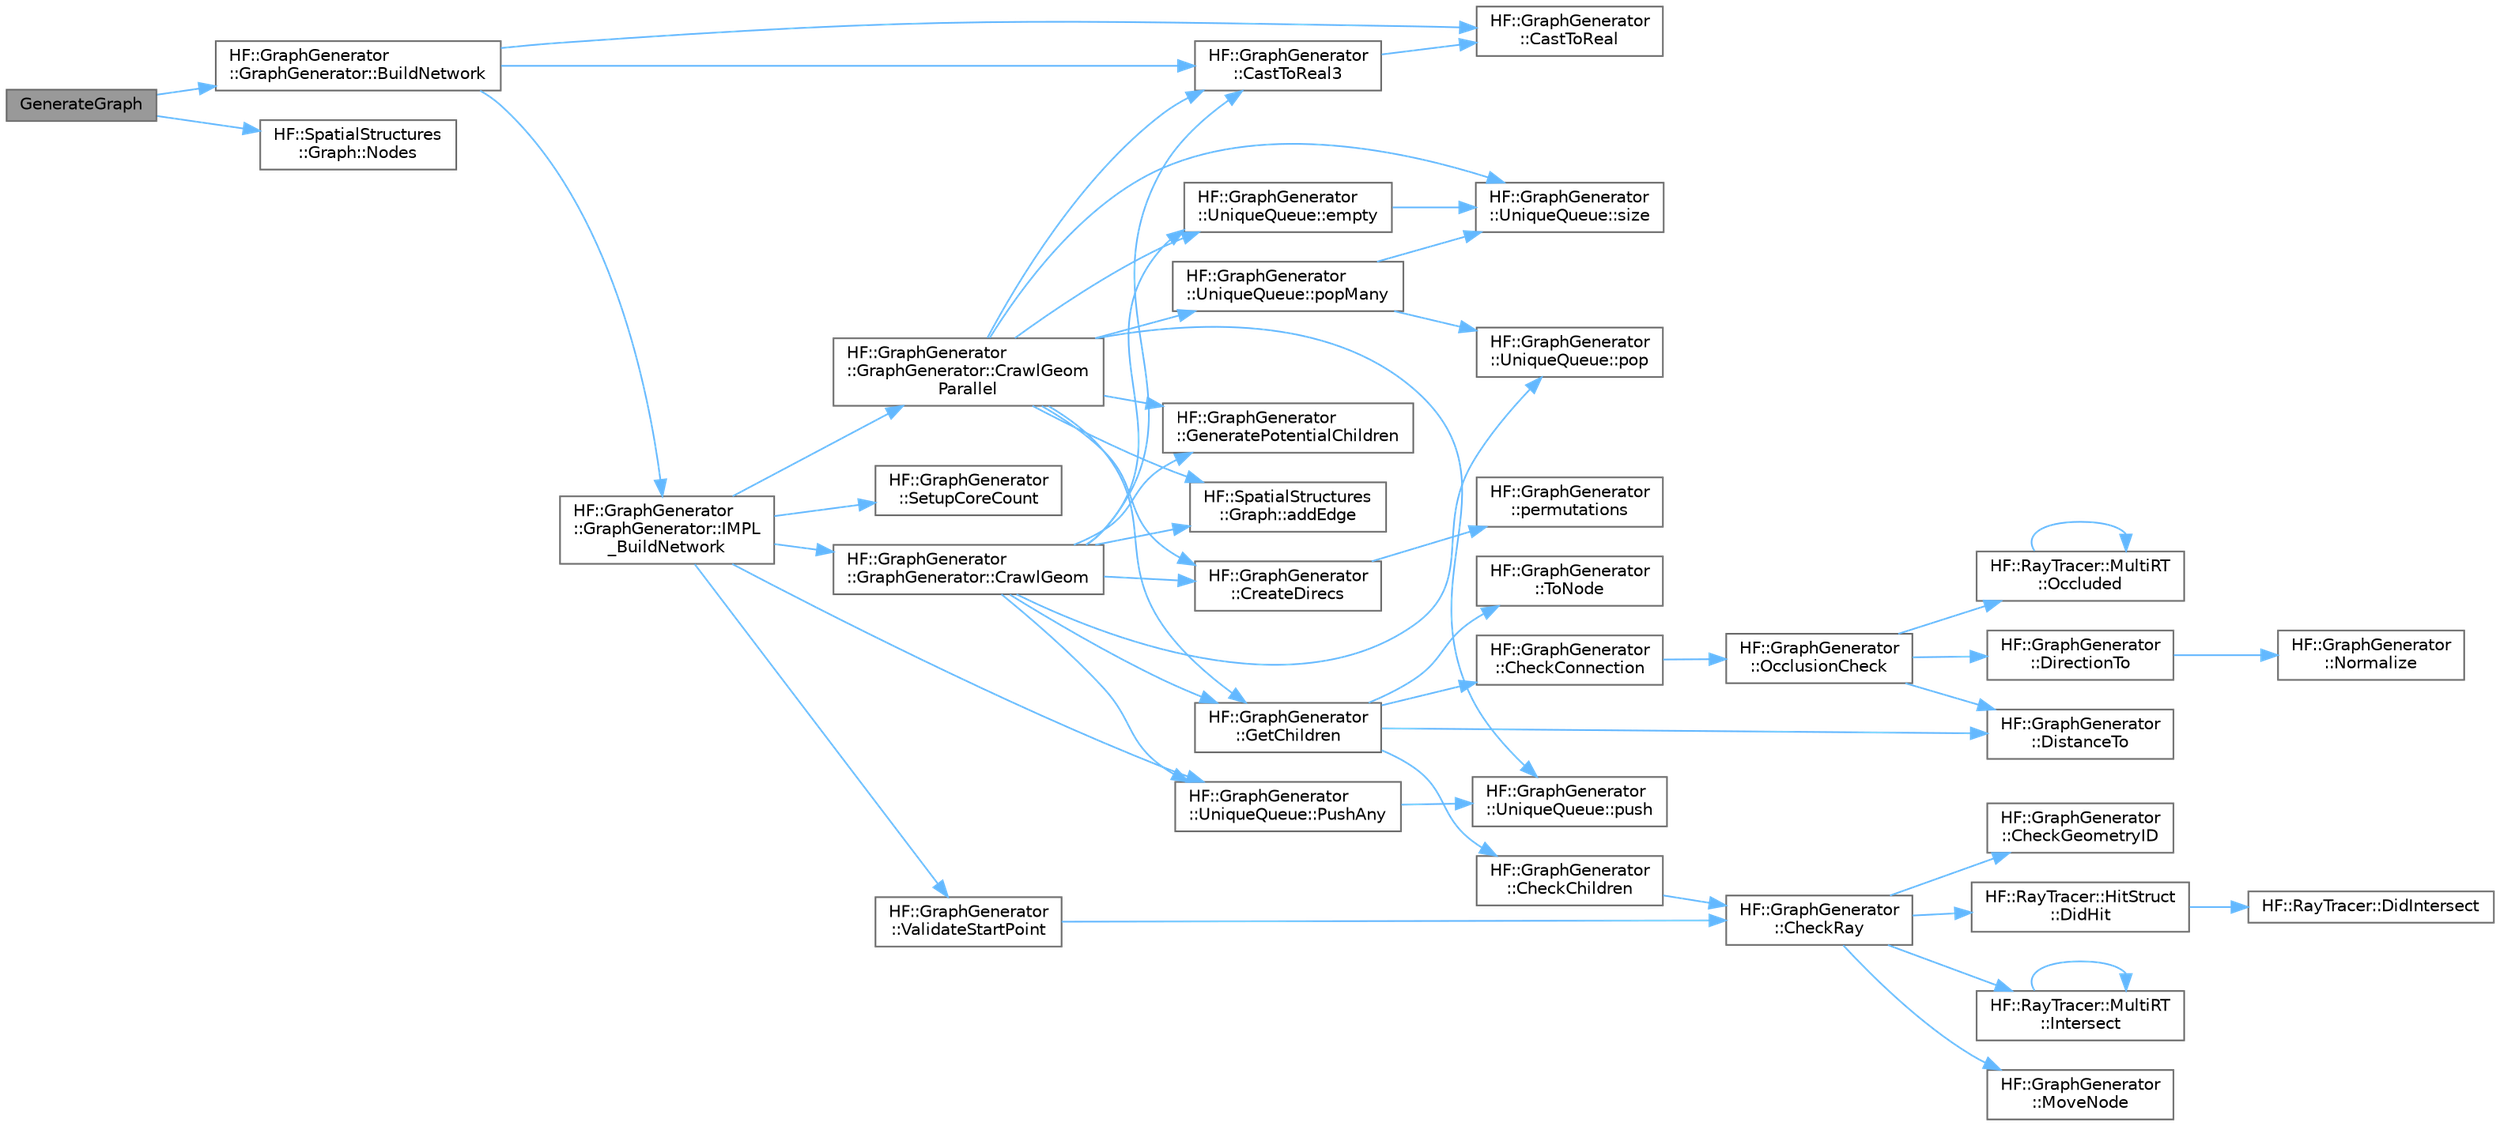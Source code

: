 digraph "GenerateGraph"
{
 // LATEX_PDF_SIZE
  bgcolor="transparent";
  edge [fontname=Helvetica,fontsize=10,labelfontname=Helvetica,labelfontsize=10];
  node [fontname=Helvetica,fontsize=10,shape=box,height=0.2,width=0.4];
  rankdir="LR";
  Node1 [label="GenerateGraph",height=0.2,width=0.4,color="gray40", fillcolor="grey60", style="filled", fontcolor="black",tooltip="Construct a graph by performing a breadth-first search of accessible space."];
  Node1 -> Node2 [color="steelblue1",style="solid"];
  Node2 [label="HF::GraphGenerator\l::GraphGenerator::BuildNetwork",height=0.2,width=0.4,color="grey40", fillcolor="white", style="filled",URL="$a01311.html#a0c12341433bbec41cc12cc1dbb41a976",tooltip="Generate a graph of accessible space."];
  Node2 -> Node3 [color="steelblue1",style="solid"];
  Node3 [label="HF::GraphGenerator\l::CastToReal",height=0.2,width=0.4,color="grey40", fillcolor="white", style="filled",URL="$a00463.html#a73b53db067a504d36e9481dfe3326b60",tooltip="Cast an input value to real_t using static cast."];
  Node2 -> Node4 [color="steelblue1",style="solid"];
  Node4 [label="HF::GraphGenerator\l::CastToReal3",height=0.2,width=0.4,color="grey40", fillcolor="white", style="filled",URL="$a00463.html#a58892abe1152c28d26d3ca749c99ea4d",tooltip="Cast an array of 3 values to the graph_generator's real_3 type."];
  Node4 -> Node3 [color="steelblue1",style="solid"];
  Node2 -> Node5 [color="steelblue1",style="solid"];
  Node5 [label="HF::GraphGenerator\l::GraphGenerator::IMPL\l_BuildNetwork",height=0.2,width=0.4,color="grey40", fillcolor="white", style="filled",URL="$a01311.html#a5788e421d921ec0ff27defc139c45106",tooltip="Generate a graph of accessible space."];
  Node5 -> Node6 [color="steelblue1",style="solid"];
  Node6 [label="HF::GraphGenerator\l::GraphGenerator::CrawlGeom",height=0.2,width=0.4,color="grey40", fillcolor="white", style="filled",URL="$a01311.html#ac7052d4b625fb96f29c5bfc091a86f7e",tooltip="Perform breadth first search to populate the graph with with nodes and edges."];
  Node6 -> Node7 [color="steelblue1",style="solid"];
  Node7 [label="HF::SpatialStructures\l::Graph::addEdge",height=0.2,width=0.4,color="grey40", fillcolor="white", style="filled",URL="$a01551.html#a37be5c12e488072dea7fa1c8c64346f7",tooltip="Add a new edge to the graph from parent to child."];
  Node6 -> Node4 [color="steelblue1",style="solid"];
  Node6 -> Node8 [color="steelblue1",style="solid"];
  Node8 [label="HF::GraphGenerator\l::CreateDirecs",height=0.2,width=0.4,color="grey40", fillcolor="white", style="filled",URL="$a00463.html#aefd344ebb2faadc64a56a16dc8582026",tooltip="Create a set of directions based on max_step_connections."];
  Node8 -> Node9 [color="steelblue1",style="solid"];
  Node9 [label="HF::GraphGenerator\l::permutations",height=0.2,width=0.4,color="grey40", fillcolor="white", style="filled",URL="$a00463.html#afe5670b4cb780fd3ccf2a0d72a2e3c2e",tooltip="Calculate P(n,r) as an array with each unique permutaton of 2 values being a pair."];
  Node6 -> Node10 [color="steelblue1",style="solid"];
  Node10 [label="HF::GraphGenerator\l::UniqueQueue::empty",height=0.2,width=0.4,color="grey40", fillcolor="white", style="filled",URL="$a01315.html#ab659349de3391b0e2327f3736135752f",tooltip="Tell if the queue is empty."];
  Node10 -> Node11 [color="steelblue1",style="solid"];
  Node11 [label="HF::GraphGenerator\l::UniqueQueue::size",height=0.2,width=0.4,color="grey40", fillcolor="white", style="filled",URL="$a01315.html#a6d38edb96130bda3eb8126cc7501065f",tooltip="Determine how many nodes are currently in the queue."];
  Node6 -> Node12 [color="steelblue1",style="solid"];
  Node12 [label="HF::GraphGenerator\l::GeneratePotentialChildren",height=0.2,width=0.4,color="grey40", fillcolor="white", style="filled",URL="$a00463.html#a41e03f9bab54e4e0d1314c6a4bdf2ec1",tooltip="Populare out_children with a potential child position for every direction in directions."];
  Node6 -> Node13 [color="steelblue1",style="solid"];
  Node13 [label="HF::GraphGenerator\l::GetChildren",height=0.2,width=0.4,color="grey40", fillcolor="white", style="filled",URL="$a00463.html#ab7ffcc7d6657ce276c06deed24c546a4",tooltip="Calculate all possible edges between parent and possible_children."];
  Node13 -> Node14 [color="steelblue1",style="solid"];
  Node14 [label="HF::GraphGenerator\l::CheckChildren",height=0.2,width=0.4,color="grey40", fillcolor="white", style="filled",URL="$a00463.html#a4b7cc0ad0002975404acef5064f4f546",tooltip="Determine whether children are over valid ground, and and meet upstep/downstep requirements."];
  Node14 -> Node15 [color="steelblue1",style="solid"];
  Node15 [label="HF::GraphGenerator\l::CheckRay",height=0.2,width=0.4,color="grey40", fillcolor="white", style="filled",URL="$a00463.html#a74be560268a713fc9e9b8b4a453afa2f",tooltip="Cast a ray and get the point of intersection if it connects."];
  Node15 -> Node16 [color="steelblue1",style="solid"];
  Node16 [label="HF::GraphGenerator\l::CheckGeometryID",height=0.2,width=0.4,color="grey40", fillcolor="white", style="filled",URL="$a00463.html#ab731d597ee2a843f7b7cb1ccbae67782",tooltip="Determine if a hit is against the geometry type specified."];
  Node15 -> Node17 [color="steelblue1",style="solid"];
  Node17 [label="HF::RayTracer::HitStruct\l::DidHit",height=0.2,width=0.4,color="grey40", fillcolor="white", style="filled",URL="$a01415.html#a3d86c2c8d8e0ec6bf63a653ec89807a8",tooltip="Determine whether or not this hitstruct contains a hit."];
  Node17 -> Node18 [color="steelblue1",style="solid"];
  Node18 [label="HF::RayTracer::DidIntersect",height=0.2,width=0.4,color="grey40", fillcolor="white", style="filled",URL="$a00464.html#a2630761a64fac02a4ee33abaf5c885a1",tooltip=" "];
  Node15 -> Node19 [color="steelblue1",style="solid"];
  Node19 [label="HF::RayTracer::MultiRT\l::Intersect",height=0.2,width=0.4,color="grey40", fillcolor="white", style="filled",URL="$a01419.html#a7ee672618f7fe9ce6938978d93d18514",tooltip=" "];
  Node19 -> Node19 [color="steelblue1",style="solid"];
  Node15 -> Node20 [color="steelblue1",style="solid"];
  Node20 [label="HF::GraphGenerator\l::MoveNode",height=0.2,width=0.4,color="grey40", fillcolor="white", style="filled",URL="$a00463.html#a5ad3e8fac4a21eee744f3633f7a3692f",tooltip="Move a node in direction by dist units."];
  Node13 -> Node21 [color="steelblue1",style="solid"];
  Node21 [label="HF::GraphGenerator\l::CheckConnection",height=0.2,width=0.4,color="grey40", fillcolor="white", style="filled",URL="$a00463.html#a260a25e02193ce904849ee090daefa2e",tooltip="Determine what kind of step (if any) is between parent and child, given that a connection was verifie..."];
  Node21 -> Node22 [color="steelblue1",style="solid"];
  Node22 [label="HF::GraphGenerator\l::OcclusionCheck",height=0.2,width=0.4,color="grey40", fillcolor="white", style="filled",URL="$a00463.html#ace66c1b60785c32433402f012019ab81",tooltip="Determine if there is a valid line of sight between parent and child."];
  Node22 -> Node23 [color="steelblue1",style="solid"];
  Node23 [label="HF::GraphGenerator\l::DirectionTo",height=0.2,width=0.4,color="grey40", fillcolor="white", style="filled",URL="$a00463.html#a750afc15c798c79a8b6a0784ed092f3c",tooltip="Calculate the normalized direction from one node to another."];
  Node23 -> Node24 [color="steelblue1",style="solid"];
  Node24 [label="HF::GraphGenerator\l::Normalize",height=0.2,width=0.4,color="grey40", fillcolor="white", style="filled",URL="$a00463.html#ad2e09e0825a1db4fc511907179eddf00",tooltip="Normalize a vector."];
  Node22 -> Node25 [color="steelblue1",style="solid"];
  Node25 [label="HF::GraphGenerator\l::DistanceTo",height=0.2,width=0.4,color="grey40", fillcolor="white", style="filled",URL="$a00463.html#a7f96186b8f24f878404d1feccf2f64db",tooltip="Calculate the distance between two nodes."];
  Node22 -> Node26 [color="steelblue1",style="solid"];
  Node26 [label="HF::RayTracer::MultiRT\l::Occluded",height=0.2,width=0.4,color="grey40", fillcolor="white", style="filled",URL="$a01419.html#a22ebf97e859ef651e81deb40b74f668f",tooltip=" "];
  Node26 -> Node26 [color="steelblue1",style="solid"];
  Node13 -> Node25 [color="steelblue1",style="solid"];
  Node13 -> Node27 [color="steelblue1",style="solid"];
  Node27 [label="HF::GraphGenerator\l::ToNode",height=0.2,width=0.4,color="grey40", fillcolor="white", style="filled",URL="$a00463.html#abf1a3ae7dc89b3cf430e059a87fcd477",tooltip="Convert a point_type to a node."];
  Node6 -> Node28 [color="steelblue1",style="solid"];
  Node28 [label="HF::GraphGenerator\l::UniqueQueue::pop",height=0.2,width=0.4,color="grey40", fillcolor="white", style="filled",URL="$a01315.html#a4aab642bf2c86a04f6890711ab7f2437",tooltip="Remove the topmost node from the queue and return it."];
  Node6 -> Node29 [color="steelblue1",style="solid"];
  Node29 [label="HF::GraphGenerator\l::UniqueQueue::PushAny",height=0.2,width=0.4,color="grey40", fillcolor="white", style="filled",URL="$a01315.html#a35a8d70ffef5833ae214feaa89aaf220",tooltip="Call push with any type of object."];
  Node29 -> Node30 [color="steelblue1",style="solid"];
  Node30 [label="HF::GraphGenerator\l::UniqueQueue::push",height=0.2,width=0.4,color="grey40", fillcolor="white", style="filled",URL="$a01315.html#ae0dc637a2d7c3aae32d8f035ac6b8016",tooltip="Add a node to the queue if it has never previously been in the queue."];
  Node5 -> Node31 [color="steelblue1",style="solid"];
  Node31 [label="HF::GraphGenerator\l::GraphGenerator::CrawlGeom\lParallel",height=0.2,width=0.4,color="grey40", fillcolor="white", style="filled",URL="$a01311.html#a843cc6b5b69b5d013930b3685789fa15",tooltip="Perform breadth first search to populate the graph with nodes and edges using multiple cores."];
  Node31 -> Node7 [color="steelblue1",style="solid"];
  Node31 -> Node4 [color="steelblue1",style="solid"];
  Node31 -> Node8 [color="steelblue1",style="solid"];
  Node31 -> Node10 [color="steelblue1",style="solid"];
  Node31 -> Node12 [color="steelblue1",style="solid"];
  Node31 -> Node13 [color="steelblue1",style="solid"];
  Node31 -> Node32 [color="steelblue1",style="solid"];
  Node32 [label="HF::GraphGenerator\l::UniqueQueue::popMany",height=0.2,width=0.4,color="grey40", fillcolor="white", style="filled",URL="$a01315.html#ae941f357ddbefc3b670c43ce2d90b589",tooltip="Pop a set amount of nodes from the queue, and return them as a vector."];
  Node32 -> Node28 [color="steelblue1",style="solid"];
  Node32 -> Node11 [color="steelblue1",style="solid"];
  Node31 -> Node30 [color="steelblue1",style="solid"];
  Node31 -> Node11 [color="steelblue1",style="solid"];
  Node5 -> Node29 [color="steelblue1",style="solid"];
  Node5 -> Node33 [color="steelblue1",style="solid"];
  Node33 [label="HF::GraphGenerator\l::SetupCoreCount",height=0.2,width=0.4,color="grey40", fillcolor="white", style="filled",URL="$a00463.html#af8cc1a7a794699308cf5c46d3ae59491",tooltip="Sets the core count of OpenMP."];
  Node5 -> Node34 [color="steelblue1",style="solid"];
  Node34 [label="HF::GraphGenerator\l::ValidateStartPoint",height=0.2,width=0.4,color="grey40", fillcolor="white", style="filled",URL="$a00463.html#a9ddffecb75b34434d7157b49d3c67b60",tooltip="Determine if the start point of the graph is over valid ground."];
  Node34 -> Node15 [color="steelblue1",style="solid"];
  Node1 -> Node35 [color="steelblue1",style="solid"];
  Node35 [label="HF::SpatialStructures\l::Graph::Nodes",height=0.2,width=0.4,color="grey40", fillcolor="white", style="filled",URL="$a01551.html#aa70347b8a33b57c6f0a72d6eca4248d7",tooltip="Get a list of nodes from the graph sorted by ID."];
}
